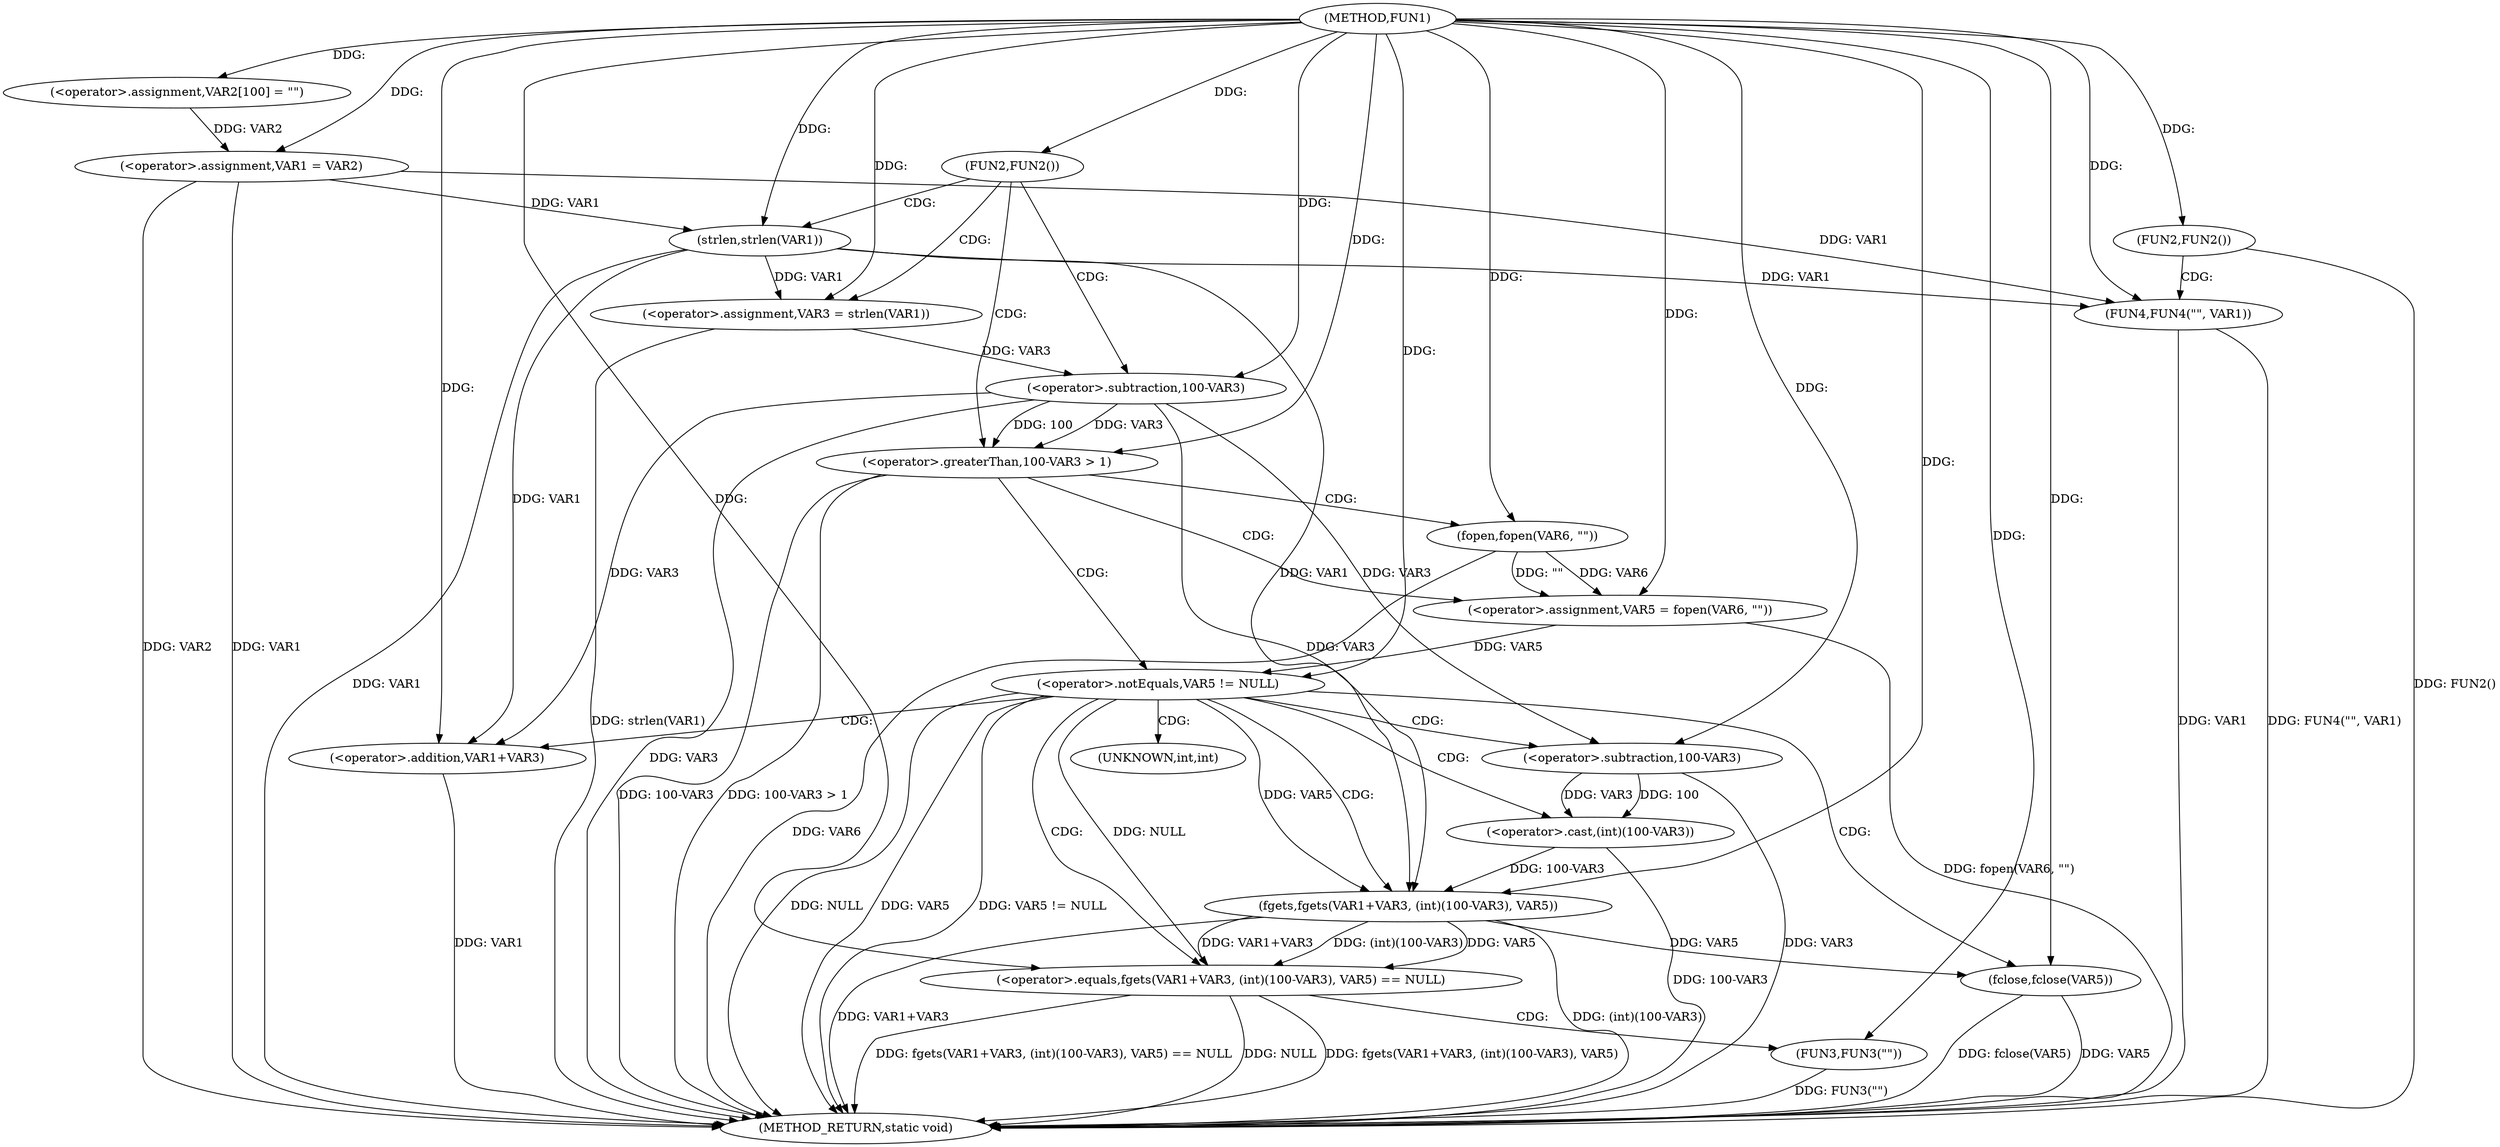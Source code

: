 digraph FUN1 {  
"1000100" [label = "(METHOD,FUN1)" ]
"1000161" [label = "(METHOD_RETURN,static void)" ]
"1000104" [label = "(<operator>.assignment,VAR2[100] = \"\")" ]
"1000107" [label = "(<operator>.assignment,VAR1 = VAR2)" ]
"1000111" [label = "(FUN2,FUN2())" ]
"1000115" [label = "(<operator>.assignment,VAR3 = strlen(VAR1))" ]
"1000117" [label = "(strlen,strlen(VAR1))" ]
"1000121" [label = "(<operator>.greaterThan,100-VAR3 > 1)" ]
"1000122" [label = "(<operator>.subtraction,100-VAR3)" ]
"1000127" [label = "(<operator>.assignment,VAR5 = fopen(VAR6, \"\"))" ]
"1000129" [label = "(fopen,fopen(VAR6, \"\"))" ]
"1000133" [label = "(<operator>.notEquals,VAR5 != NULL)" ]
"1000138" [label = "(<operator>.equals,fgets(VAR1+VAR3, (int)(100-VAR3), VAR5) == NULL)" ]
"1000139" [label = "(fgets,fgets(VAR1+VAR3, (int)(100-VAR3), VAR5))" ]
"1000140" [label = "(<operator>.addition,VAR1+VAR3)" ]
"1000143" [label = "(<operator>.cast,(int)(100-VAR3))" ]
"1000145" [label = "(<operator>.subtraction,100-VAR3)" ]
"1000151" [label = "(FUN3,FUN3(\"\"))" ]
"1000153" [label = "(fclose,fclose(VAR5))" ]
"1000156" [label = "(FUN2,FUN2())" ]
"1000158" [label = "(FUN4,FUN4(\"\", VAR1))" ]
"1000144" [label = "(UNKNOWN,int,int)" ]
  "1000115" -> "1000161"  [ label = "DDG: strlen(VAR1)"] 
  "1000129" -> "1000161"  [ label = "DDG: VAR6"] 
  "1000107" -> "1000161"  [ label = "DDG: VAR1"] 
  "1000158" -> "1000161"  [ label = "DDG: VAR1"] 
  "1000139" -> "1000161"  [ label = "DDG: VAR1+VAR3"] 
  "1000138" -> "1000161"  [ label = "DDG: NULL"] 
  "1000117" -> "1000161"  [ label = "DDG: VAR1"] 
  "1000133" -> "1000161"  [ label = "DDG: VAR5 != NULL"] 
  "1000153" -> "1000161"  [ label = "DDG: VAR5"] 
  "1000133" -> "1000161"  [ label = "DDG: NULL"] 
  "1000145" -> "1000161"  [ label = "DDG: VAR3"] 
  "1000107" -> "1000161"  [ label = "DDG: VAR2"] 
  "1000122" -> "1000161"  [ label = "DDG: VAR3"] 
  "1000151" -> "1000161"  [ label = "DDG: FUN3(\"\")"] 
  "1000140" -> "1000161"  [ label = "DDG: VAR1"] 
  "1000138" -> "1000161"  [ label = "DDG: fgets(VAR1+VAR3, (int)(100-VAR3), VAR5)"] 
  "1000127" -> "1000161"  [ label = "DDG: fopen(VAR6, \"\")"] 
  "1000158" -> "1000161"  [ label = "DDG: FUN4(\"\", VAR1)"] 
  "1000133" -> "1000161"  [ label = "DDG: VAR5"] 
  "1000121" -> "1000161"  [ label = "DDG: 100-VAR3 > 1"] 
  "1000153" -> "1000161"  [ label = "DDG: fclose(VAR5)"] 
  "1000139" -> "1000161"  [ label = "DDG: (int)(100-VAR3)"] 
  "1000121" -> "1000161"  [ label = "DDG: 100-VAR3"] 
  "1000143" -> "1000161"  [ label = "DDG: 100-VAR3"] 
  "1000156" -> "1000161"  [ label = "DDG: FUN2()"] 
  "1000138" -> "1000161"  [ label = "DDG: fgets(VAR1+VAR3, (int)(100-VAR3), VAR5) == NULL"] 
  "1000100" -> "1000104"  [ label = "DDG: "] 
  "1000104" -> "1000107"  [ label = "DDG: VAR2"] 
  "1000100" -> "1000107"  [ label = "DDG: "] 
  "1000100" -> "1000111"  [ label = "DDG: "] 
  "1000117" -> "1000115"  [ label = "DDG: VAR1"] 
  "1000100" -> "1000115"  [ label = "DDG: "] 
  "1000107" -> "1000117"  [ label = "DDG: VAR1"] 
  "1000100" -> "1000117"  [ label = "DDG: "] 
  "1000122" -> "1000121"  [ label = "DDG: 100"] 
  "1000122" -> "1000121"  [ label = "DDG: VAR3"] 
  "1000100" -> "1000122"  [ label = "DDG: "] 
  "1000115" -> "1000122"  [ label = "DDG: VAR3"] 
  "1000100" -> "1000121"  [ label = "DDG: "] 
  "1000129" -> "1000127"  [ label = "DDG: VAR6"] 
  "1000129" -> "1000127"  [ label = "DDG: \"\""] 
  "1000100" -> "1000127"  [ label = "DDG: "] 
  "1000100" -> "1000129"  [ label = "DDG: "] 
  "1000127" -> "1000133"  [ label = "DDG: VAR5"] 
  "1000100" -> "1000133"  [ label = "DDG: "] 
  "1000139" -> "1000138"  [ label = "DDG: VAR1+VAR3"] 
  "1000139" -> "1000138"  [ label = "DDG: (int)(100-VAR3)"] 
  "1000139" -> "1000138"  [ label = "DDG: VAR5"] 
  "1000117" -> "1000139"  [ label = "DDG: VAR1"] 
  "1000100" -> "1000139"  [ label = "DDG: "] 
  "1000122" -> "1000139"  [ label = "DDG: VAR3"] 
  "1000117" -> "1000140"  [ label = "DDG: VAR1"] 
  "1000100" -> "1000140"  [ label = "DDG: "] 
  "1000122" -> "1000140"  [ label = "DDG: VAR3"] 
  "1000143" -> "1000139"  [ label = "DDG: 100-VAR3"] 
  "1000145" -> "1000143"  [ label = "DDG: 100"] 
  "1000145" -> "1000143"  [ label = "DDG: VAR3"] 
  "1000100" -> "1000145"  [ label = "DDG: "] 
  "1000122" -> "1000145"  [ label = "DDG: VAR3"] 
  "1000133" -> "1000139"  [ label = "DDG: VAR5"] 
  "1000133" -> "1000138"  [ label = "DDG: NULL"] 
  "1000100" -> "1000138"  [ label = "DDG: "] 
  "1000100" -> "1000151"  [ label = "DDG: "] 
  "1000139" -> "1000153"  [ label = "DDG: VAR5"] 
  "1000100" -> "1000153"  [ label = "DDG: "] 
  "1000100" -> "1000156"  [ label = "DDG: "] 
  "1000100" -> "1000158"  [ label = "DDG: "] 
  "1000107" -> "1000158"  [ label = "DDG: VAR1"] 
  "1000117" -> "1000158"  [ label = "DDG: VAR1"] 
  "1000111" -> "1000121"  [ label = "CDG: "] 
  "1000111" -> "1000117"  [ label = "CDG: "] 
  "1000111" -> "1000115"  [ label = "CDG: "] 
  "1000111" -> "1000122"  [ label = "CDG: "] 
  "1000121" -> "1000127"  [ label = "CDG: "] 
  "1000121" -> "1000129"  [ label = "CDG: "] 
  "1000121" -> "1000133"  [ label = "CDG: "] 
  "1000133" -> "1000153"  [ label = "CDG: "] 
  "1000133" -> "1000143"  [ label = "CDG: "] 
  "1000133" -> "1000145"  [ label = "CDG: "] 
  "1000133" -> "1000139"  [ label = "CDG: "] 
  "1000133" -> "1000144"  [ label = "CDG: "] 
  "1000133" -> "1000140"  [ label = "CDG: "] 
  "1000133" -> "1000138"  [ label = "CDG: "] 
  "1000138" -> "1000151"  [ label = "CDG: "] 
  "1000156" -> "1000158"  [ label = "CDG: "] 
}
